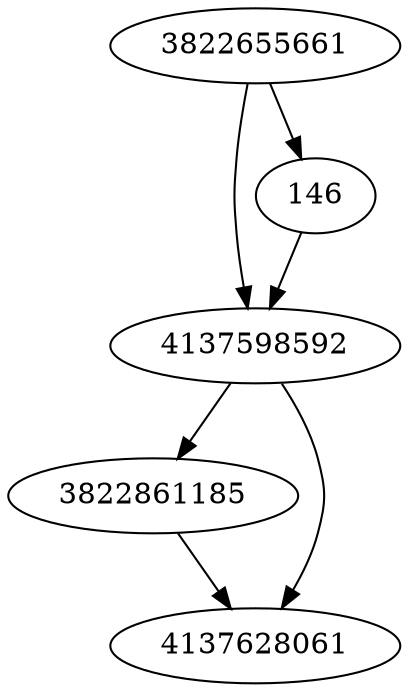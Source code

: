 strict digraph  {
4137598592;
3822861185;
3822655661;
146;
4137628061;
4137598592 -> 4137628061;
4137598592 -> 3822861185;
3822861185 -> 4137628061;
3822655661 -> 4137598592;
3822655661 -> 146;
146 -> 4137598592;
}
